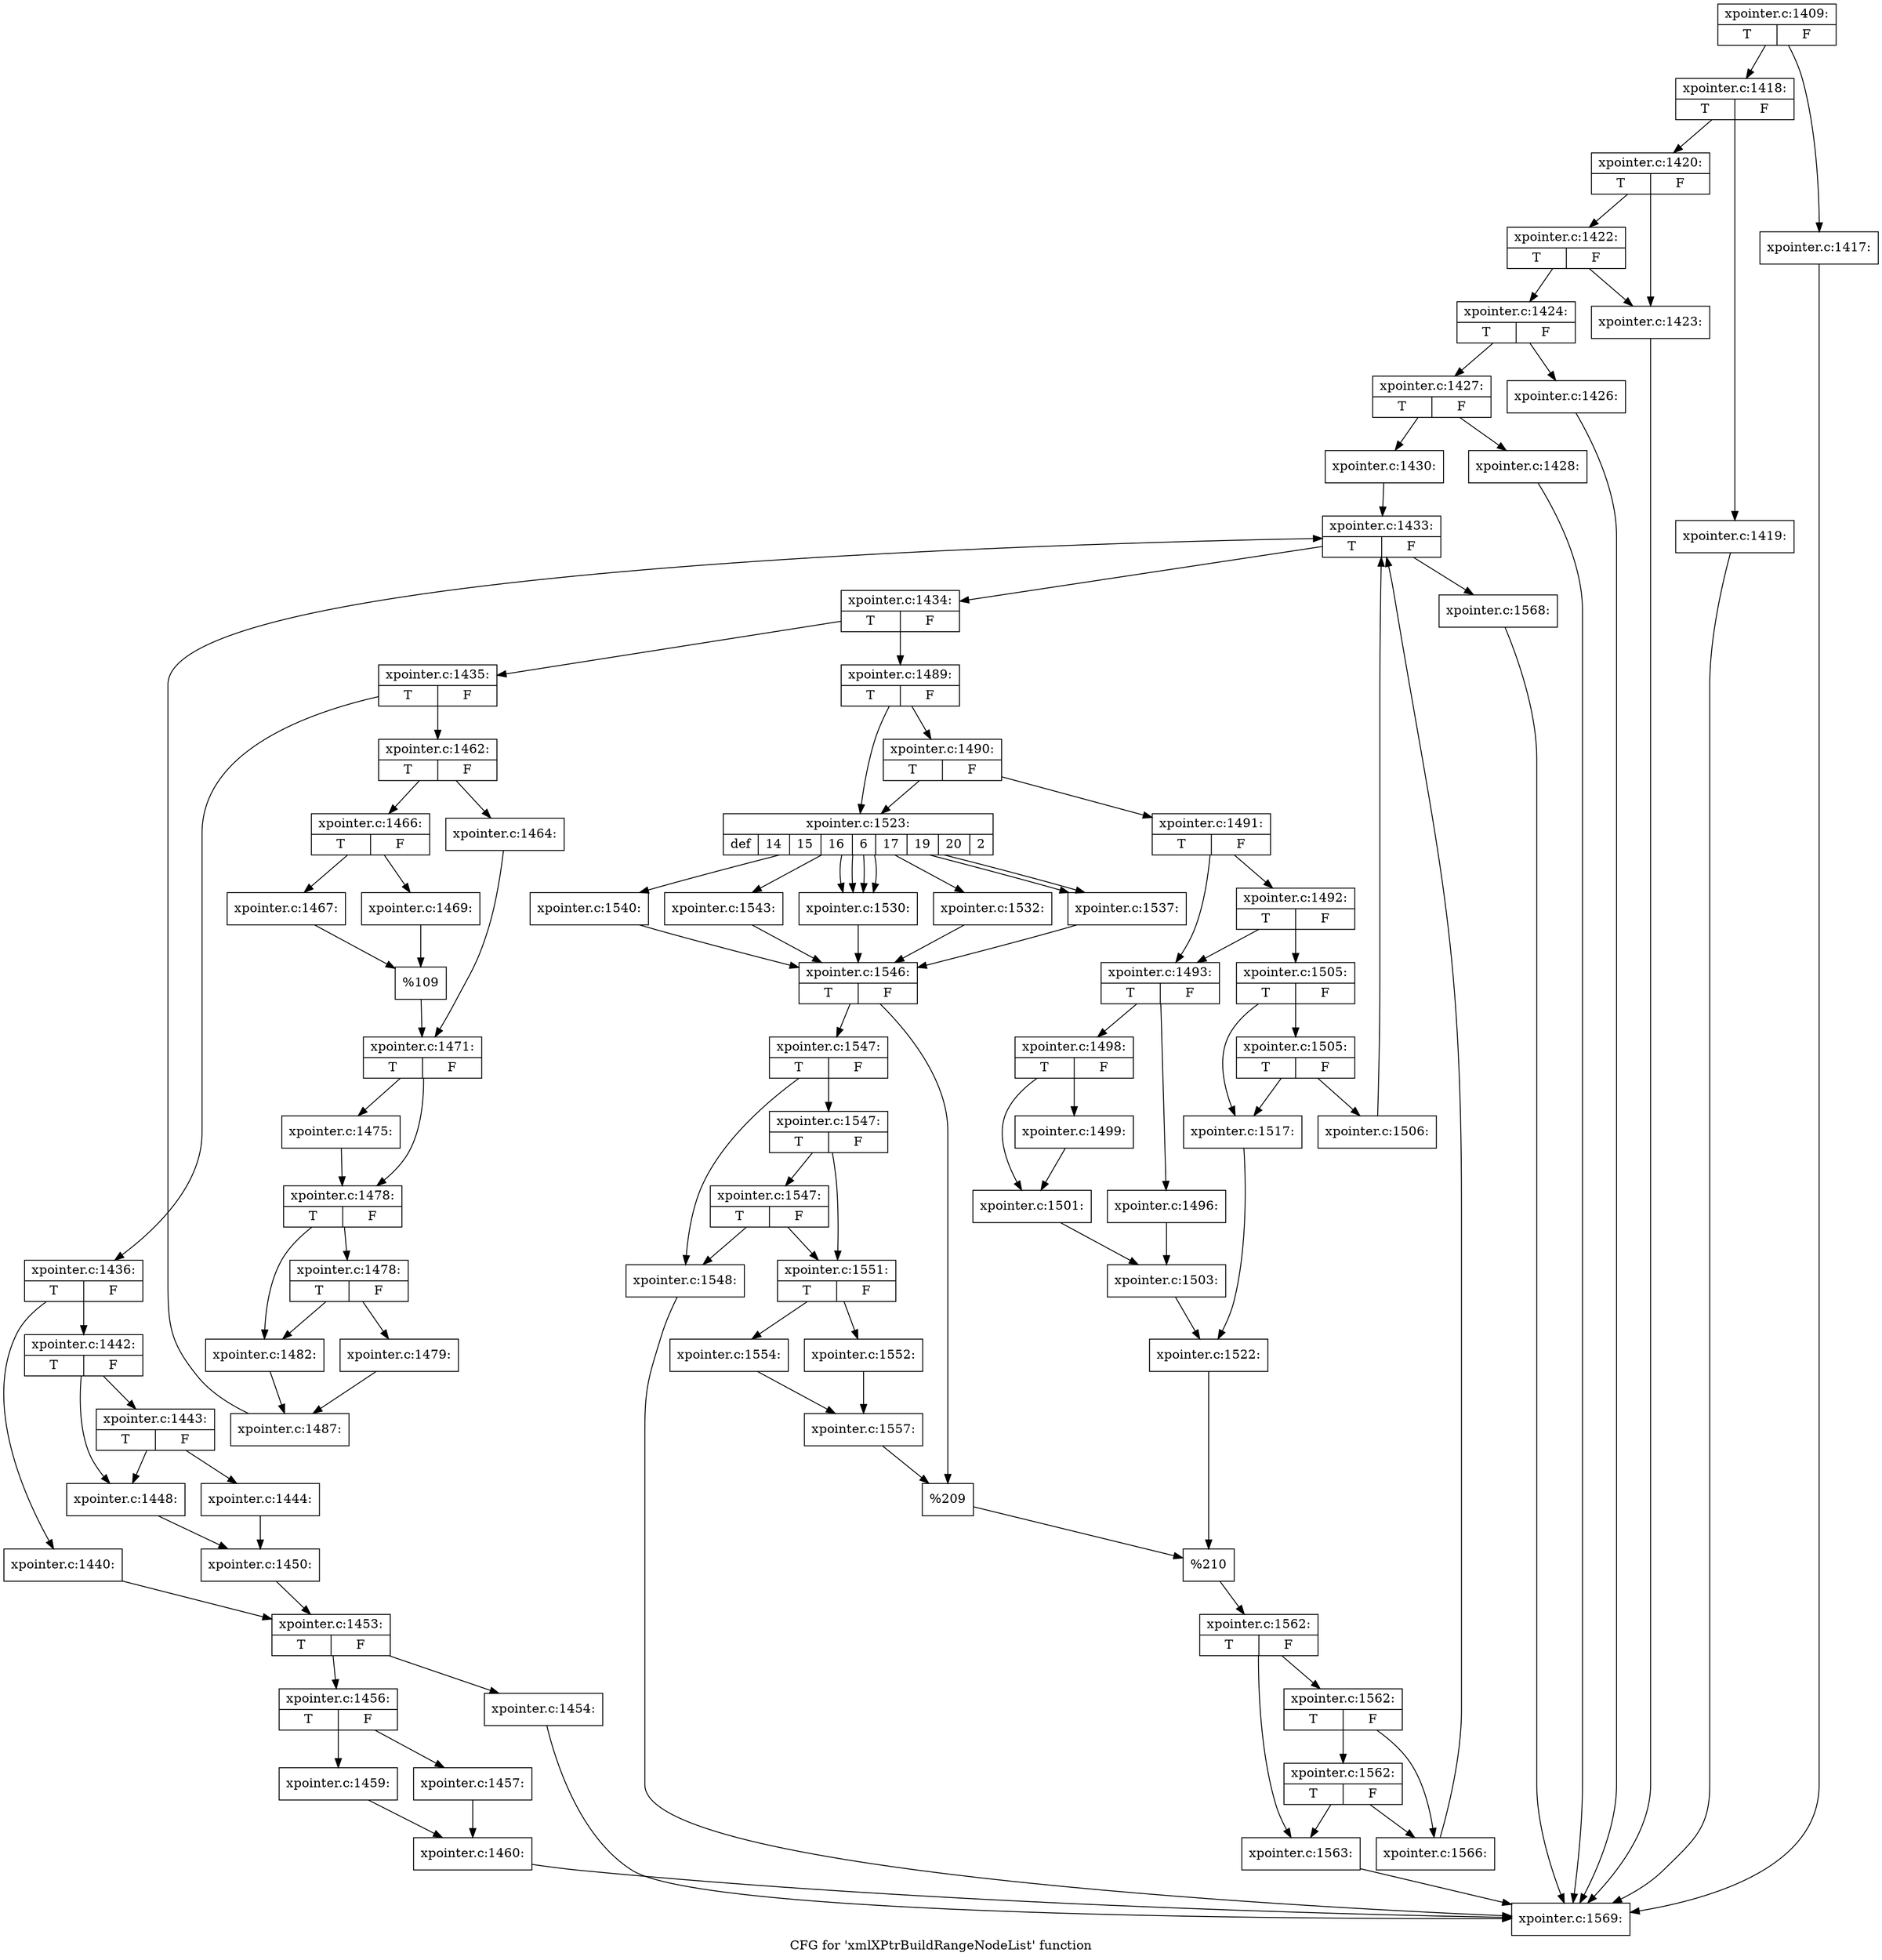 digraph "CFG for 'xmlXPtrBuildRangeNodeList' function" {
	label="CFG for 'xmlXPtrBuildRangeNodeList' function";

	Node0x55f6904df450 [shape=record,label="{xpointer.c:1409:|{<s0>T|<s1>F}}"];
	Node0x55f6904df450 -> Node0x55f690584e80;
	Node0x55f6904df450 -> Node0x55f690584ed0;
	Node0x55f690584e80 [shape=record,label="{xpointer.c:1417:}"];
	Node0x55f690584e80 -> Node0x55f6904df4a0;
	Node0x55f690584ed0 [shape=record,label="{xpointer.c:1418:|{<s0>T|<s1>F}}"];
	Node0x55f690584ed0 -> Node0x55f690585270;
	Node0x55f690584ed0 -> Node0x55f6905852c0;
	Node0x55f690585270 [shape=record,label="{xpointer.c:1419:}"];
	Node0x55f690585270 -> Node0x55f6904df4a0;
	Node0x55f6905852c0 [shape=record,label="{xpointer.c:1420:|{<s0>T|<s1>F}}"];
	Node0x55f6905852c0 -> Node0x55f690585a40;
	Node0x55f6905852c0 -> Node0x55f690585ae0;
	Node0x55f690585ae0 [shape=record,label="{xpointer.c:1422:|{<s0>T|<s1>F}}"];
	Node0x55f690585ae0 -> Node0x55f690585a40;
	Node0x55f690585ae0 -> Node0x55f690585a90;
	Node0x55f690585a40 [shape=record,label="{xpointer.c:1423:}"];
	Node0x55f690585a40 -> Node0x55f6904df4a0;
	Node0x55f690585a90 [shape=record,label="{xpointer.c:1424:|{<s0>T|<s1>F}}"];
	Node0x55f690585a90 -> Node0x55f690586530;
	Node0x55f690585a90 -> Node0x55f690586580;
	Node0x55f690586530 [shape=record,label="{xpointer.c:1426:}"];
	Node0x55f690586530 -> Node0x55f6904df4a0;
	Node0x55f690586580 [shape=record,label="{xpointer.c:1427:|{<s0>T|<s1>F}}"];
	Node0x55f690586580 -> Node0x55f690586b70;
	Node0x55f690586580 -> Node0x55f690586bc0;
	Node0x55f690586b70 [shape=record,label="{xpointer.c:1428:}"];
	Node0x55f690586b70 -> Node0x55f6904df4a0;
	Node0x55f690586bc0 [shape=record,label="{xpointer.c:1430:}"];
	Node0x55f690586bc0 -> Node0x55f690587790;
	Node0x55f690587790 [shape=record,label="{xpointer.c:1433:|{<s0>T|<s1>F}}"];
	Node0x55f690587790 -> Node0x55f690587b90;
	Node0x55f690587790 -> Node0x55f6905879b0;
	Node0x55f690587b90 [shape=record,label="{xpointer.c:1434:|{<s0>T|<s1>F}}"];
	Node0x55f690587b90 -> Node0x55f690587d40;
	Node0x55f690587b90 -> Node0x55f690587de0;
	Node0x55f690587d40 [shape=record,label="{xpointer.c:1435:|{<s0>T|<s1>F}}"];
	Node0x55f690587d40 -> Node0x55f690588120;
	Node0x55f690587d40 -> Node0x55f6905881c0;
	Node0x55f690588120 [shape=record,label="{xpointer.c:1436:|{<s0>T|<s1>F}}"];
	Node0x55f690588120 -> Node0x55f690588dd0;
	Node0x55f690588120 -> Node0x55f690588e70;
	Node0x55f690588dd0 [shape=record,label="{xpointer.c:1440:}"];
	Node0x55f690588dd0 -> Node0x55f690588e20;
	Node0x55f690588e70 [shape=record,label="{xpointer.c:1442:|{<s0>T|<s1>F}}"];
	Node0x55f690588e70 -> Node0x55f690589f70;
	Node0x55f690588e70 -> Node0x55f690589f20;
	Node0x55f690589f70 [shape=record,label="{xpointer.c:1443:|{<s0>T|<s1>F}}"];
	Node0x55f690589f70 -> Node0x55f690589e80;
	Node0x55f690589f70 -> Node0x55f690589f20;
	Node0x55f690589e80 [shape=record,label="{xpointer.c:1444:}"];
	Node0x55f690589e80 -> Node0x55f690589ed0;
	Node0x55f690589f20 [shape=record,label="{xpointer.c:1448:}"];
	Node0x55f690589f20 -> Node0x55f690589ed0;
	Node0x55f690589ed0 [shape=record,label="{xpointer.c:1450:}"];
	Node0x55f690589ed0 -> Node0x55f690588e20;
	Node0x55f690588e20 [shape=record,label="{xpointer.c:1453:|{<s0>T|<s1>F}}"];
	Node0x55f690588e20 -> Node0x55f69058b490;
	Node0x55f690588e20 -> Node0x55f69058b4e0;
	Node0x55f69058b490 [shape=record,label="{xpointer.c:1454:}"];
	Node0x55f69058b490 -> Node0x55f6904df4a0;
	Node0x55f69058b4e0 [shape=record,label="{xpointer.c:1456:|{<s0>T|<s1>F}}"];
	Node0x55f69058b4e0 -> Node0x55f69058b9d0;
	Node0x55f69058b4e0 -> Node0x55f69058ba70;
	Node0x55f69058b9d0 [shape=record,label="{xpointer.c:1457:}"];
	Node0x55f69058b9d0 -> Node0x55f69058ba20;
	Node0x55f69058ba70 [shape=record,label="{xpointer.c:1459:}"];
	Node0x55f69058ba70 -> Node0x55f69058ba20;
	Node0x55f69058ba20 [shape=record,label="{xpointer.c:1460:}"];
	Node0x55f69058ba20 -> Node0x55f6904df4a0;
	Node0x55f6905881c0 [shape=record,label="{xpointer.c:1462:|{<s0>T|<s1>F}}"];
	Node0x55f6905881c0 -> Node0x55f69058c8f0;
	Node0x55f6905881c0 -> Node0x55f69058c990;
	Node0x55f69058c8f0 [shape=record,label="{xpointer.c:1464:}"];
	Node0x55f69058c8f0 -> Node0x55f69058c940;
	Node0x55f69058c990 [shape=record,label="{xpointer.c:1466:|{<s0>T|<s1>F}}"];
	Node0x55f69058c990 -> Node0x55f69058cdf0;
	Node0x55f69058c990 -> Node0x55f69058ce90;
	Node0x55f69058cdf0 [shape=record,label="{xpointer.c:1467:}"];
	Node0x55f69058cdf0 -> Node0x55f69058ce40;
	Node0x55f69058ce90 [shape=record,label="{xpointer.c:1469:}"];
	Node0x55f69058ce90 -> Node0x55f69058ce40;
	Node0x55f69058ce40 [shape=record,label="{%109}"];
	Node0x55f69058ce40 -> Node0x55f69058c940;
	Node0x55f69058c940 [shape=record,label="{xpointer.c:1471:|{<s0>T|<s1>F}}"];
	Node0x55f69058c940 -> Node0x55f69058d9c0;
	Node0x55f69058c940 -> Node0x55f69058da10;
	Node0x55f69058d9c0 [shape=record,label="{xpointer.c:1475:}"];
	Node0x55f69058d9c0 -> Node0x55f69058da10;
	Node0x55f69058da10 [shape=record,label="{xpointer.c:1478:|{<s0>T|<s1>F}}"];
	Node0x55f69058da10 -> Node0x55f69058e410;
	Node0x55f69058da10 -> Node0x55f69058e3c0;
	Node0x55f69058e410 [shape=record,label="{xpointer.c:1478:|{<s0>T|<s1>F}}"];
	Node0x55f69058e410 -> Node0x55f69058e320;
	Node0x55f69058e410 -> Node0x55f69058e3c0;
	Node0x55f69058e320 [shape=record,label="{xpointer.c:1479:}"];
	Node0x55f69058e320 -> Node0x55f69058e370;
	Node0x55f69058e3c0 [shape=record,label="{xpointer.c:1482:}"];
	Node0x55f69058e3c0 -> Node0x55f69058e370;
	Node0x55f69058e370 [shape=record,label="{xpointer.c:1487:}"];
	Node0x55f69058e370 -> Node0x55f690587790;
	Node0x55f690587de0 [shape=record,label="{xpointer.c:1489:|{<s0>T|<s1>F}}"];
	Node0x55f690587de0 -> Node0x55f69058f5d0;
	Node0x55f690587de0 -> Node0x55f69058f580;
	Node0x55f69058f5d0 [shape=record,label="{xpointer.c:1490:|{<s0>T|<s1>F}}"];
	Node0x55f69058f5d0 -> Node0x55f690588170;
	Node0x55f69058f5d0 -> Node0x55f69058f580;
	Node0x55f690588170 [shape=record,label="{xpointer.c:1491:|{<s0>T|<s1>F}}"];
	Node0x55f690588170 -> Node0x55f69058fc20;
	Node0x55f690588170 -> Node0x55f69058fd10;
	Node0x55f69058fd10 [shape=record,label="{xpointer.c:1492:|{<s0>T|<s1>F}}"];
	Node0x55f69058fd10 -> Node0x55f69058fc20;
	Node0x55f69058fd10 -> Node0x55f69058fcc0;
	Node0x55f69058fc20 [shape=record,label="{xpointer.c:1493:|{<s0>T|<s1>F}}"];
	Node0x55f69058fc20 -> Node0x55f690590940;
	Node0x55f69058fc20 -> Node0x55f6905909e0;
	Node0x55f690590940 [shape=record,label="{xpointer.c:1496:}"];
	Node0x55f690590940 -> Node0x55f690590990;
	Node0x55f6905909e0 [shape=record,label="{xpointer.c:1498:|{<s0>T|<s1>F}}"];
	Node0x55f6905909e0 -> Node0x55f690591080;
	Node0x55f6905909e0 -> Node0x55f6905910d0;
	Node0x55f690591080 [shape=record,label="{xpointer.c:1499:}"];
	Node0x55f690591080 -> Node0x55f6905910d0;
	Node0x55f6905910d0 [shape=record,label="{xpointer.c:1501:}"];
	Node0x55f6905910d0 -> Node0x55f690590990;
	Node0x55f690590990 [shape=record,label="{xpointer.c:1503:}"];
	Node0x55f690590990 -> Node0x55f69058fc70;
	Node0x55f69058fcc0 [shape=record,label="{xpointer.c:1505:|{<s0>T|<s1>F}}"];
	Node0x55f69058fcc0 -> Node0x55f690592a90;
	Node0x55f69058fcc0 -> Node0x55f690592a40;
	Node0x55f690592a90 [shape=record,label="{xpointer.c:1505:|{<s0>T|<s1>F}}"];
	Node0x55f690592a90 -> Node0x55f6905929f0;
	Node0x55f690592a90 -> Node0x55f690592a40;
	Node0x55f6905929f0 [shape=record,label="{xpointer.c:1506:}"];
	Node0x55f6905929f0 -> Node0x55f690587790;
	Node0x55f690592a40 [shape=record,label="{xpointer.c:1517:}"];
	Node0x55f690592a40 -> Node0x55f69058fc70;
	Node0x55f69058fc70 [shape=record,label="{xpointer.c:1522:}"];
	Node0x55f69058fc70 -> Node0x55f69058f530;
	Node0x55f69058f580 [shape=record,label="{xpointer.c:1523:|{<s0>def|<s1>14|<s2>15|<s3>16|<s4>6|<s5>17|<s6>19|<s7>20|<s8>2}}"];
	Node0x55f69058f580 -> Node0x55f6905947b0;
	Node0x55f69058f580 -> Node0x55f6905948d0;
	Node0x55f69058f580 -> Node0x55f6905948d0;
	Node0x55f69058f580 -> Node0x55f6905948d0;
	Node0x55f69058f580 -> Node0x55f6905948d0;
	Node0x55f69058f580 -> Node0x55f6905949b0;
	Node0x55f69058f580 -> Node0x55f690594c90;
	Node0x55f69058f580 -> Node0x55f690594c90;
	Node0x55f69058f580 -> Node0x55f690594d70;
	Node0x55f6905948d0 [shape=record,label="{xpointer.c:1530:}"];
	Node0x55f6905948d0 -> Node0x55f6905945a0;
	Node0x55f6905949b0 [shape=record,label="{xpointer.c:1532:}"];
	Node0x55f6905949b0 -> Node0x55f6905945a0;
	Node0x55f690594c90 [shape=record,label="{xpointer.c:1537:}"];
	Node0x55f690594c90 -> Node0x55f6905945a0;
	Node0x55f690594d70 [shape=record,label="{xpointer.c:1540:}"];
	Node0x55f690594d70 -> Node0x55f6905945a0;
	Node0x55f6905947b0 [shape=record,label="{xpointer.c:1543:}"];
	Node0x55f6905947b0 -> Node0x55f6905945a0;
	Node0x55f6905945a0 [shape=record,label="{xpointer.c:1546:|{<s0>T|<s1>F}}"];
	Node0x55f6905945a0 -> Node0x55f6905955d0;
	Node0x55f6905945a0 -> Node0x55f690595620;
	Node0x55f6905955d0 [shape=record,label="{xpointer.c:1547:|{<s0>T|<s1>F}}"];
	Node0x55f6905955d0 -> Node0x55f6905959e0;
	Node0x55f6905955d0 -> Node0x55f690595a80;
	Node0x55f690595a80 [shape=record,label="{xpointer.c:1547:|{<s0>T|<s1>F}}"];
	Node0x55f690595a80 -> Node0x55f690595d40;
	Node0x55f690595a80 -> Node0x55f690595a30;
	Node0x55f690595d40 [shape=record,label="{xpointer.c:1547:|{<s0>T|<s1>F}}"];
	Node0x55f690595d40 -> Node0x55f6905959e0;
	Node0x55f690595d40 -> Node0x55f690595a30;
	Node0x55f6905959e0 [shape=record,label="{xpointer.c:1548:}"];
	Node0x55f6905959e0 -> Node0x55f6904df4a0;
	Node0x55f690595a30 [shape=record,label="{xpointer.c:1551:|{<s0>T|<s1>F}}"];
	Node0x55f690595a30 -> Node0x55f690596630;
	Node0x55f690595a30 -> Node0x55f6905966d0;
	Node0x55f690596630 [shape=record,label="{xpointer.c:1552:}"];
	Node0x55f690596630 -> Node0x55f690596680;
	Node0x55f6905966d0 [shape=record,label="{xpointer.c:1554:}"];
	Node0x55f6905966d0 -> Node0x55f690596680;
	Node0x55f690596680 [shape=record,label="{xpointer.c:1557:}"];
	Node0x55f690596680 -> Node0x55f690595620;
	Node0x55f690595620 [shape=record,label="{%209}"];
	Node0x55f690595620 -> Node0x55f69058f530;
	Node0x55f69058f530 [shape=record,label="{%210}"];
	Node0x55f69058f530 -> Node0x55f690587d90;
	Node0x55f690587d90 [shape=record,label="{xpointer.c:1562:|{<s0>T|<s1>F}}"];
	Node0x55f690587d90 -> Node0x55f690597370;
	Node0x55f690587d90 -> Node0x55f690597410;
	Node0x55f690597410 [shape=record,label="{xpointer.c:1562:|{<s0>T|<s1>F}}"];
	Node0x55f690597410 -> Node0x55f690597730;
	Node0x55f690597410 -> Node0x55f6905973c0;
	Node0x55f690597730 [shape=record,label="{xpointer.c:1562:|{<s0>T|<s1>F}}"];
	Node0x55f690597730 -> Node0x55f690597370;
	Node0x55f690597730 -> Node0x55f6905973c0;
	Node0x55f690597370 [shape=record,label="{xpointer.c:1563:}"];
	Node0x55f690597370 -> Node0x55f6904df4a0;
	Node0x55f6905973c0 [shape=record,label="{xpointer.c:1566:}"];
	Node0x55f6905973c0 -> Node0x55f690587790;
	Node0x55f6905879b0 [shape=record,label="{xpointer.c:1568:}"];
	Node0x55f6905879b0 -> Node0x55f6904df4a0;
	Node0x55f6904df4a0 [shape=record,label="{xpointer.c:1569:}"];
}
